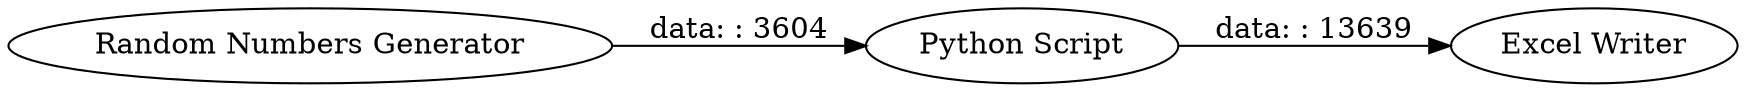digraph {
	"-2480383917641610058_3" [label="Python Script"]
	"-2480383917641610058_5" [label="Random Numbers Generator"]
	"-2480383917641610058_6" [label="Excel Writer"]
	"-2480383917641610058_3" -> "-2480383917641610058_6" [label="data: : 13639"]
	"-2480383917641610058_5" -> "-2480383917641610058_3" [label="data: : 3604"]
	rankdir=LR
}
